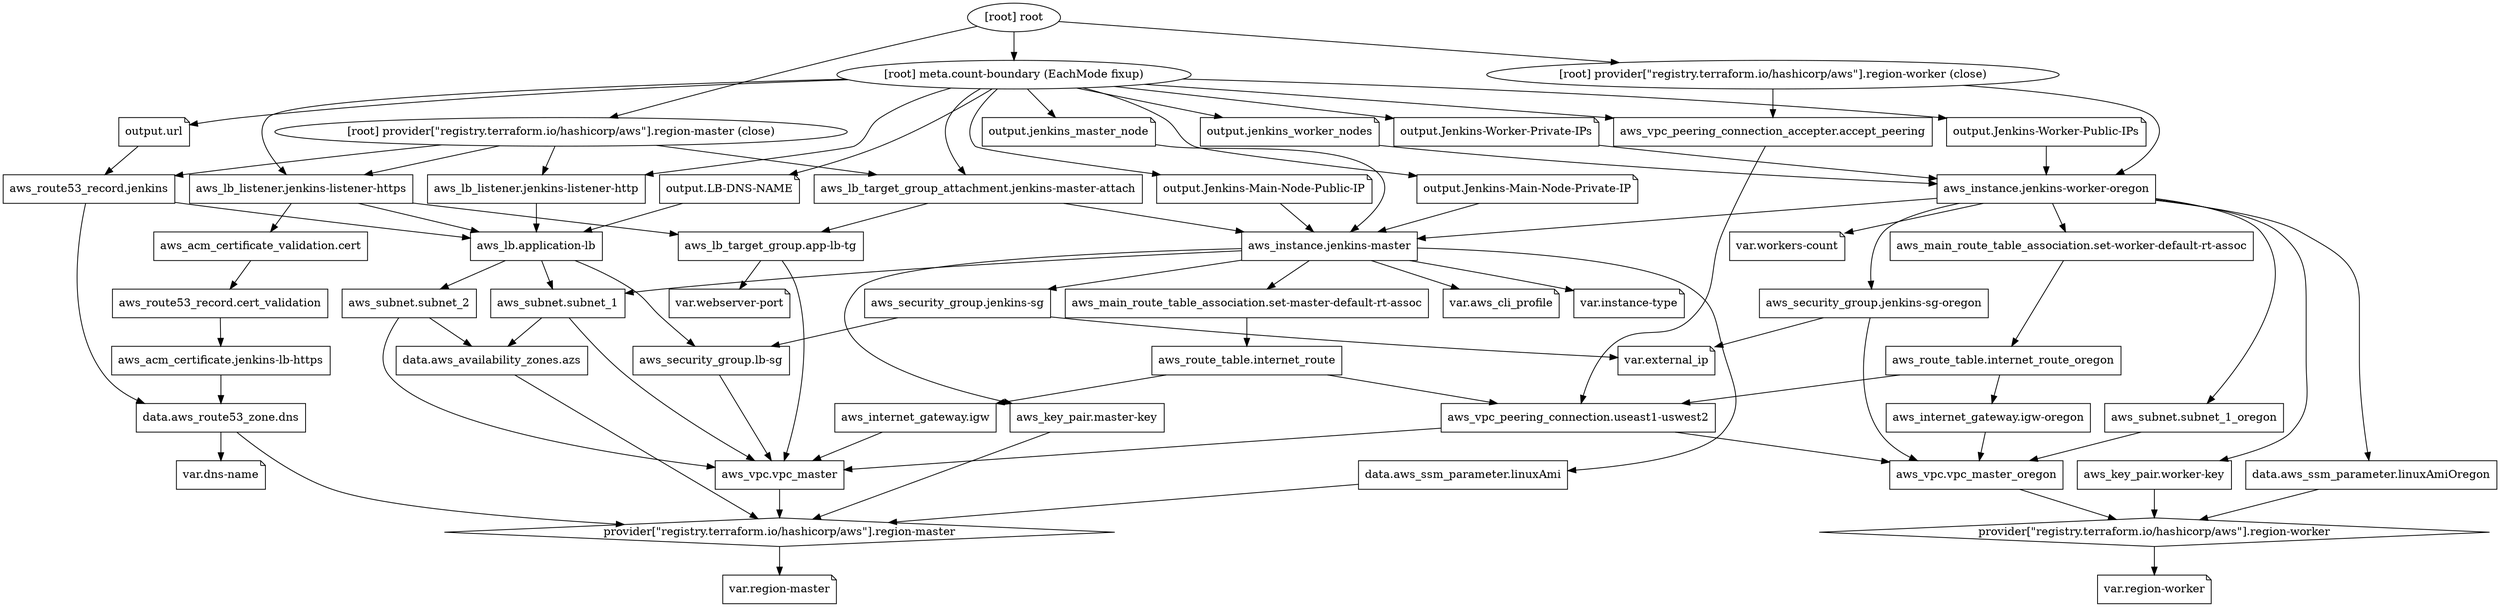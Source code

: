 digraph {
	compound = "true"
	newrank = "true"
	subgraph "root" {
		"[root] aws_acm_certificate.jenkins-lb-https (expand)" [label = "aws_acm_certificate.jenkins-lb-https", shape = "box"]
		"[root] aws_acm_certificate_validation.cert (expand)" [label = "aws_acm_certificate_validation.cert", shape = "box"]
		"[root] aws_instance.jenkins-master (expand)" [label = "aws_instance.jenkins-master", shape = "box"]
		"[root] aws_instance.jenkins-worker-oregon (expand)" [label = "aws_instance.jenkins-worker-oregon", shape = "box"]
		"[root] aws_internet_gateway.igw (expand)" [label = "aws_internet_gateway.igw", shape = "box"]
		"[root] aws_internet_gateway.igw-oregon (expand)" [label = "aws_internet_gateway.igw-oregon", shape = "box"]
		"[root] aws_key_pair.master-key (expand)" [label = "aws_key_pair.master-key", shape = "box"]
		"[root] aws_key_pair.worker-key (expand)" [label = "aws_key_pair.worker-key", shape = "box"]
		"[root] aws_lb.application-lb (expand)" [label = "aws_lb.application-lb", shape = "box"]
		"[root] aws_lb_listener.jenkins-listener-http (expand)" [label = "aws_lb_listener.jenkins-listener-http", shape = "box"]
		"[root] aws_lb_listener.jenkins-listener-https (expand)" [label = "aws_lb_listener.jenkins-listener-https", shape = "box"]
		"[root] aws_lb_target_group.app-lb-tg (expand)" [label = "aws_lb_target_group.app-lb-tg", shape = "box"]
		"[root] aws_lb_target_group_attachment.jenkins-master-attach (expand)" [label = "aws_lb_target_group_attachment.jenkins-master-attach", shape = "box"]
		"[root] aws_main_route_table_association.set-master-default-rt-assoc (expand)" [label = "aws_main_route_table_association.set-master-default-rt-assoc", shape = "box"]
		"[root] aws_main_route_table_association.set-worker-default-rt-assoc (expand)" [label = "aws_main_route_table_association.set-worker-default-rt-assoc", shape = "box"]
		"[root] aws_route53_record.cert_validation (expand)" [label = "aws_route53_record.cert_validation", shape = "box"]
		"[root] aws_route53_record.jenkins (expand)" [label = "aws_route53_record.jenkins", shape = "box"]
		"[root] aws_route_table.internet_route (expand)" [label = "aws_route_table.internet_route", shape = "box"]
		"[root] aws_route_table.internet_route_oregon (expand)" [label = "aws_route_table.internet_route_oregon", shape = "box"]
		"[root] aws_security_group.jenkins-sg (expand)" [label = "aws_security_group.jenkins-sg", shape = "box"]
		"[root] aws_security_group.jenkins-sg-oregon (expand)" [label = "aws_security_group.jenkins-sg-oregon", shape = "box"]
		"[root] aws_security_group.lb-sg (expand)" [label = "aws_security_group.lb-sg", shape = "box"]
		"[root] aws_subnet.subnet_1 (expand)" [label = "aws_subnet.subnet_1", shape = "box"]
		"[root] aws_subnet.subnet_1_oregon (expand)" [label = "aws_subnet.subnet_1_oregon", shape = "box"]
		"[root] aws_subnet.subnet_2 (expand)" [label = "aws_subnet.subnet_2", shape = "box"]
		"[root] aws_vpc.vpc_master (expand)" [label = "aws_vpc.vpc_master", shape = "box"]
		"[root] aws_vpc.vpc_master_oregon (expand)" [label = "aws_vpc.vpc_master_oregon", shape = "box"]
		"[root] aws_vpc_peering_connection.useast1-uswest2 (expand)" [label = "aws_vpc_peering_connection.useast1-uswest2", shape = "box"]
		"[root] aws_vpc_peering_connection_accepter.accept_peering (expand)" [label = "aws_vpc_peering_connection_accepter.accept_peering", shape = "box"]
		"[root] data.aws_availability_zones.azs (expand)" [label = "data.aws_availability_zones.azs", shape = "box"]
		"[root] data.aws_route53_zone.dns (expand)" [label = "data.aws_route53_zone.dns", shape = "box"]
		"[root] data.aws_ssm_parameter.linuxAmi (expand)" [label = "data.aws_ssm_parameter.linuxAmi", shape = "box"]
		"[root] data.aws_ssm_parameter.linuxAmiOregon (expand)" [label = "data.aws_ssm_parameter.linuxAmiOregon", shape = "box"]
		"[root] output.Jenkins-Main-Node-Private-IP" [label = "output.Jenkins-Main-Node-Private-IP", shape = "note"]
		"[root] output.Jenkins-Main-Node-Public-IP" [label = "output.Jenkins-Main-Node-Public-IP", shape = "note"]
		"[root] output.Jenkins-Worker-Private-IPs" [label = "output.Jenkins-Worker-Private-IPs", shape = "note"]
		"[root] output.Jenkins-Worker-Public-IPs" [label = "output.Jenkins-Worker-Public-IPs", shape = "note"]
		"[root] output.LB-DNS-NAME" [label = "output.LB-DNS-NAME", shape = "note"]
		"[root] output.jenkins_master_node" [label = "output.jenkins_master_node", shape = "note"]
		"[root] output.jenkins_worker_nodes" [label = "output.jenkins_worker_nodes", shape = "note"]
		"[root] output.url" [label = "output.url", shape = "note"]
		"[root] provider[\"registry.terraform.io/hashicorp/aws\"].region-master" [label = "provider[\"registry.terraform.io/hashicorp/aws\"].region-master", shape = "diamond"]
		"[root] provider[\"registry.terraform.io/hashicorp/aws\"].region-worker" [label = "provider[\"registry.terraform.io/hashicorp/aws\"].region-worker", shape = "diamond"]
		"[root] var.aws_cli_profile" [label = "var.aws_cli_profile", shape = "note"]
		"[root] var.dns-name" [label = "var.dns-name", shape = "note"]
		"[root] var.external_ip" [label = "var.external_ip", shape = "note"]
		"[root] var.instance-type" [label = "var.instance-type", shape = "note"]
		"[root] var.region-master" [label = "var.region-master", shape = "note"]
		"[root] var.region-worker" [label = "var.region-worker", shape = "note"]
		"[root] var.webserver-port" [label = "var.webserver-port", shape = "note"]
		"[root] var.workers-count" [label = "var.workers-count", shape = "note"]
		"[root] aws_acm_certificate.jenkins-lb-https (expand)" -> "[root] data.aws_route53_zone.dns (expand)"
		"[root] aws_acm_certificate_validation.cert (expand)" -> "[root] aws_route53_record.cert_validation (expand)"
		"[root] aws_instance.jenkins-master (expand)" -> "[root] aws_key_pair.master-key (expand)"
		"[root] aws_instance.jenkins-master (expand)" -> "[root] aws_main_route_table_association.set-master-default-rt-assoc (expand)"
		"[root] aws_instance.jenkins-master (expand)" -> "[root] aws_security_group.jenkins-sg (expand)"
		"[root] aws_instance.jenkins-master (expand)" -> "[root] aws_subnet.subnet_1 (expand)"
		"[root] aws_instance.jenkins-master (expand)" -> "[root] data.aws_ssm_parameter.linuxAmi (expand)"
		"[root] aws_instance.jenkins-master (expand)" -> "[root] var.aws_cli_profile"
		"[root] aws_instance.jenkins-master (expand)" -> "[root] var.instance-type"
		"[root] aws_instance.jenkins-worker-oregon (expand)" -> "[root] aws_instance.jenkins-master (expand)"
		"[root] aws_instance.jenkins-worker-oregon (expand)" -> "[root] aws_key_pair.worker-key (expand)"
		"[root] aws_instance.jenkins-worker-oregon (expand)" -> "[root] aws_main_route_table_association.set-worker-default-rt-assoc (expand)"
		"[root] aws_instance.jenkins-worker-oregon (expand)" -> "[root] aws_security_group.jenkins-sg-oregon (expand)"
		"[root] aws_instance.jenkins-worker-oregon (expand)" -> "[root] aws_subnet.subnet_1_oregon (expand)"
		"[root] aws_instance.jenkins-worker-oregon (expand)" -> "[root] data.aws_ssm_parameter.linuxAmiOregon (expand)"
		"[root] aws_instance.jenkins-worker-oregon (expand)" -> "[root] var.workers-count"
		"[root] aws_internet_gateway.igw (expand)" -> "[root] aws_vpc.vpc_master (expand)"
		"[root] aws_internet_gateway.igw-oregon (expand)" -> "[root] aws_vpc.vpc_master_oregon (expand)"
		"[root] aws_key_pair.master-key (expand)" -> "[root] provider[\"registry.terraform.io/hashicorp/aws\"].region-master"
		"[root] aws_key_pair.worker-key (expand)" -> "[root] provider[\"registry.terraform.io/hashicorp/aws\"].region-worker"
		"[root] aws_lb.application-lb (expand)" -> "[root] aws_security_group.lb-sg (expand)"
		"[root] aws_lb.application-lb (expand)" -> "[root] aws_subnet.subnet_1 (expand)"
		"[root] aws_lb.application-lb (expand)" -> "[root] aws_subnet.subnet_2 (expand)"
		"[root] aws_lb_listener.jenkins-listener-http (expand)" -> "[root] aws_lb.application-lb (expand)"
		"[root] aws_lb_listener.jenkins-listener-https (expand)" -> "[root] aws_acm_certificate_validation.cert (expand)"
		"[root] aws_lb_listener.jenkins-listener-https (expand)" -> "[root] aws_lb.application-lb (expand)"
		"[root] aws_lb_listener.jenkins-listener-https (expand)" -> "[root] aws_lb_target_group.app-lb-tg (expand)"
		"[root] aws_lb_target_group.app-lb-tg (expand)" -> "[root] aws_vpc.vpc_master (expand)"
		"[root] aws_lb_target_group.app-lb-tg (expand)" -> "[root] var.webserver-port"
		"[root] aws_lb_target_group_attachment.jenkins-master-attach (expand)" -> "[root] aws_instance.jenkins-master (expand)"
		"[root] aws_lb_target_group_attachment.jenkins-master-attach (expand)" -> "[root] aws_lb_target_group.app-lb-tg (expand)"
		"[root] aws_main_route_table_association.set-master-default-rt-assoc (expand)" -> "[root] aws_route_table.internet_route (expand)"
		"[root] aws_main_route_table_association.set-worker-default-rt-assoc (expand)" -> "[root] aws_route_table.internet_route_oregon (expand)"
		"[root] aws_route53_record.cert_validation (expand)" -> "[root] aws_acm_certificate.jenkins-lb-https (expand)"
		"[root] aws_route53_record.jenkins (expand)" -> "[root] aws_lb.application-lb (expand)"
		"[root] aws_route53_record.jenkins (expand)" -> "[root] data.aws_route53_zone.dns (expand)"
		"[root] aws_route_table.internet_route (expand)" -> "[root] aws_internet_gateway.igw (expand)"
		"[root] aws_route_table.internet_route (expand)" -> "[root] aws_vpc_peering_connection.useast1-uswest2 (expand)"
		"[root] aws_route_table.internet_route_oregon (expand)" -> "[root] aws_internet_gateway.igw-oregon (expand)"
		"[root] aws_route_table.internet_route_oregon (expand)" -> "[root] aws_vpc_peering_connection.useast1-uswest2 (expand)"
		"[root] aws_security_group.jenkins-sg (expand)" -> "[root] aws_security_group.lb-sg (expand)"
		"[root] aws_security_group.jenkins-sg (expand)" -> "[root] var.external_ip"
		"[root] aws_security_group.jenkins-sg-oregon (expand)" -> "[root] aws_vpc.vpc_master_oregon (expand)"
		"[root] aws_security_group.jenkins-sg-oregon (expand)" -> "[root] var.external_ip"
		"[root] aws_security_group.lb-sg (expand)" -> "[root] aws_vpc.vpc_master (expand)"
		"[root] aws_subnet.subnet_1 (expand)" -> "[root] aws_vpc.vpc_master (expand)"
		"[root] aws_subnet.subnet_1 (expand)" -> "[root] data.aws_availability_zones.azs (expand)"
		"[root] aws_subnet.subnet_1_oregon (expand)" -> "[root] aws_vpc.vpc_master_oregon (expand)"
		"[root] aws_subnet.subnet_2 (expand)" -> "[root] aws_vpc.vpc_master (expand)"
		"[root] aws_subnet.subnet_2 (expand)" -> "[root] data.aws_availability_zones.azs (expand)"
		"[root] aws_vpc.vpc_master (expand)" -> "[root] provider[\"registry.terraform.io/hashicorp/aws\"].region-master"
		"[root] aws_vpc.vpc_master_oregon (expand)" -> "[root] provider[\"registry.terraform.io/hashicorp/aws\"].region-worker"
		"[root] aws_vpc_peering_connection.useast1-uswest2 (expand)" -> "[root] aws_vpc.vpc_master (expand)"
		"[root] aws_vpc_peering_connection.useast1-uswest2 (expand)" -> "[root] aws_vpc.vpc_master_oregon (expand)"
		"[root] aws_vpc_peering_connection_accepter.accept_peering (expand)" -> "[root] aws_vpc_peering_connection.useast1-uswest2 (expand)"
		"[root] data.aws_availability_zones.azs (expand)" -> "[root] provider[\"registry.terraform.io/hashicorp/aws\"].region-master"
		"[root] data.aws_route53_zone.dns (expand)" -> "[root] provider[\"registry.terraform.io/hashicorp/aws\"].region-master"
		"[root] data.aws_route53_zone.dns (expand)" -> "[root] var.dns-name"
		"[root] data.aws_ssm_parameter.linuxAmi (expand)" -> "[root] provider[\"registry.terraform.io/hashicorp/aws\"].region-master"
		"[root] data.aws_ssm_parameter.linuxAmiOregon (expand)" -> "[root] provider[\"registry.terraform.io/hashicorp/aws\"].region-worker"
		"[root] meta.count-boundary (EachMode fixup)" -> "[root] aws_lb_listener.jenkins-listener-http (expand)"
		"[root] meta.count-boundary (EachMode fixup)" -> "[root] aws_lb_listener.jenkins-listener-https (expand)"
		"[root] meta.count-boundary (EachMode fixup)" -> "[root] aws_lb_target_group_attachment.jenkins-master-attach (expand)"
		"[root] meta.count-boundary (EachMode fixup)" -> "[root] aws_vpc_peering_connection_accepter.accept_peering (expand)"
		"[root] meta.count-boundary (EachMode fixup)" -> "[root] output.Jenkins-Main-Node-Private-IP"
		"[root] meta.count-boundary (EachMode fixup)" -> "[root] output.Jenkins-Main-Node-Public-IP"
		"[root] meta.count-boundary (EachMode fixup)" -> "[root] output.Jenkins-Worker-Private-IPs"
		"[root] meta.count-boundary (EachMode fixup)" -> "[root] output.Jenkins-Worker-Public-IPs"
		"[root] meta.count-boundary (EachMode fixup)" -> "[root] output.LB-DNS-NAME"
		"[root] meta.count-boundary (EachMode fixup)" -> "[root] output.jenkins_master_node"
		"[root] meta.count-boundary (EachMode fixup)" -> "[root] output.jenkins_worker_nodes"
		"[root] meta.count-boundary (EachMode fixup)" -> "[root] output.url"
		"[root] output.Jenkins-Main-Node-Private-IP" -> "[root] aws_instance.jenkins-master (expand)"
		"[root] output.Jenkins-Main-Node-Public-IP" -> "[root] aws_instance.jenkins-master (expand)"
		"[root] output.Jenkins-Worker-Private-IPs" -> "[root] aws_instance.jenkins-worker-oregon (expand)"
		"[root] output.Jenkins-Worker-Public-IPs" -> "[root] aws_instance.jenkins-worker-oregon (expand)"
		"[root] output.LB-DNS-NAME" -> "[root] aws_lb.application-lb (expand)"
		"[root] output.jenkins_master_node" -> "[root] aws_instance.jenkins-master (expand)"
		"[root] output.jenkins_worker_nodes" -> "[root] aws_instance.jenkins-worker-oregon (expand)"
		"[root] output.url" -> "[root] aws_route53_record.jenkins (expand)"
		"[root] provider[\"registry.terraform.io/hashicorp/aws\"].region-master (close)" -> "[root] aws_lb_listener.jenkins-listener-http (expand)"
		"[root] provider[\"registry.terraform.io/hashicorp/aws\"].region-master (close)" -> "[root] aws_lb_listener.jenkins-listener-https (expand)"
		"[root] provider[\"registry.terraform.io/hashicorp/aws\"].region-master (close)" -> "[root] aws_lb_target_group_attachment.jenkins-master-attach (expand)"
		"[root] provider[\"registry.terraform.io/hashicorp/aws\"].region-master (close)" -> "[root] aws_route53_record.jenkins (expand)"
		"[root] provider[\"registry.terraform.io/hashicorp/aws\"].region-master" -> "[root] var.region-master"
		"[root] provider[\"registry.terraform.io/hashicorp/aws\"].region-worker (close)" -> "[root] aws_instance.jenkins-worker-oregon (expand)"
		"[root] provider[\"registry.terraform.io/hashicorp/aws\"].region-worker (close)" -> "[root] aws_vpc_peering_connection_accepter.accept_peering (expand)"
		"[root] provider[\"registry.terraform.io/hashicorp/aws\"].region-worker" -> "[root] var.region-worker"
		"[root] root" -> "[root] meta.count-boundary (EachMode fixup)"
		"[root] root" -> "[root] provider[\"registry.terraform.io/hashicorp/aws\"].region-master (close)"
		"[root] root" -> "[root] provider[\"registry.terraform.io/hashicorp/aws\"].region-worker (close)"
	}
}

